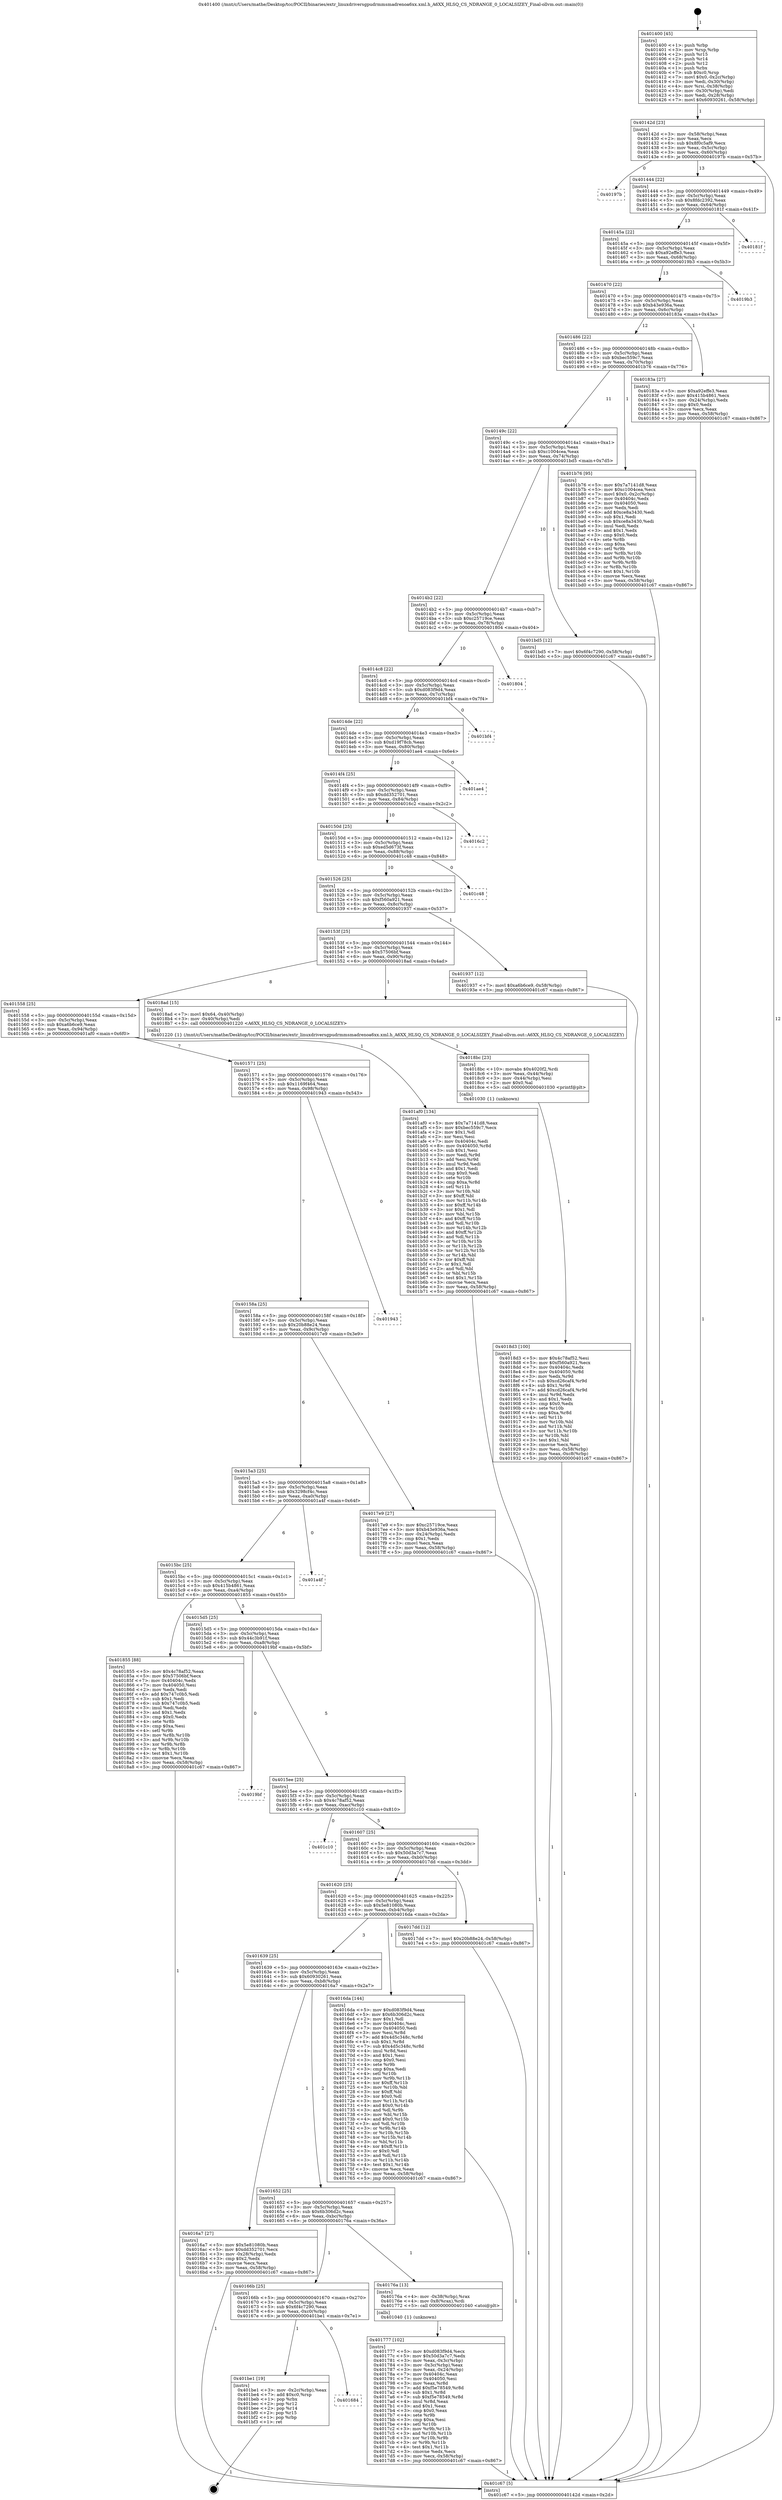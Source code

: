 digraph "0x401400" {
  label = "0x401400 (/mnt/c/Users/mathe/Desktop/tcc/POCII/binaries/extr_linuxdriversgpudrmmsmadrenoa6xx.xml.h_A6XX_HLSQ_CS_NDRANGE_0_LOCALSIZEY_Final-ollvm.out::main(0))"
  labelloc = "t"
  node[shape=record]

  Entry [label="",width=0.3,height=0.3,shape=circle,fillcolor=black,style=filled]
  "0x40142d" [label="{
     0x40142d [23]\l
     | [instrs]\l
     &nbsp;&nbsp;0x40142d \<+3\>: mov -0x58(%rbp),%eax\l
     &nbsp;&nbsp;0x401430 \<+2\>: mov %eax,%ecx\l
     &nbsp;&nbsp;0x401432 \<+6\>: sub $0x8f0c5af9,%ecx\l
     &nbsp;&nbsp;0x401438 \<+3\>: mov %eax,-0x5c(%rbp)\l
     &nbsp;&nbsp;0x40143b \<+3\>: mov %ecx,-0x60(%rbp)\l
     &nbsp;&nbsp;0x40143e \<+6\>: je 000000000040197b \<main+0x57b\>\l
  }"]
  "0x40197b" [label="{
     0x40197b\l
  }", style=dashed]
  "0x401444" [label="{
     0x401444 [22]\l
     | [instrs]\l
     &nbsp;&nbsp;0x401444 \<+5\>: jmp 0000000000401449 \<main+0x49\>\l
     &nbsp;&nbsp;0x401449 \<+3\>: mov -0x5c(%rbp),%eax\l
     &nbsp;&nbsp;0x40144c \<+5\>: sub $0x8fdc2392,%eax\l
     &nbsp;&nbsp;0x401451 \<+3\>: mov %eax,-0x64(%rbp)\l
     &nbsp;&nbsp;0x401454 \<+6\>: je 000000000040181f \<main+0x41f\>\l
  }"]
  Exit [label="",width=0.3,height=0.3,shape=circle,fillcolor=black,style=filled,peripheries=2]
  "0x40181f" [label="{
     0x40181f\l
  }", style=dashed]
  "0x40145a" [label="{
     0x40145a [22]\l
     | [instrs]\l
     &nbsp;&nbsp;0x40145a \<+5\>: jmp 000000000040145f \<main+0x5f\>\l
     &nbsp;&nbsp;0x40145f \<+3\>: mov -0x5c(%rbp),%eax\l
     &nbsp;&nbsp;0x401462 \<+5\>: sub $0xa92effe3,%eax\l
     &nbsp;&nbsp;0x401467 \<+3\>: mov %eax,-0x68(%rbp)\l
     &nbsp;&nbsp;0x40146a \<+6\>: je 00000000004019b3 \<main+0x5b3\>\l
  }"]
  "0x401684" [label="{
     0x401684\l
  }", style=dashed]
  "0x4019b3" [label="{
     0x4019b3\l
  }", style=dashed]
  "0x401470" [label="{
     0x401470 [22]\l
     | [instrs]\l
     &nbsp;&nbsp;0x401470 \<+5\>: jmp 0000000000401475 \<main+0x75\>\l
     &nbsp;&nbsp;0x401475 \<+3\>: mov -0x5c(%rbp),%eax\l
     &nbsp;&nbsp;0x401478 \<+5\>: sub $0xb43e936a,%eax\l
     &nbsp;&nbsp;0x40147d \<+3\>: mov %eax,-0x6c(%rbp)\l
     &nbsp;&nbsp;0x401480 \<+6\>: je 000000000040183a \<main+0x43a\>\l
  }"]
  "0x401be1" [label="{
     0x401be1 [19]\l
     | [instrs]\l
     &nbsp;&nbsp;0x401be1 \<+3\>: mov -0x2c(%rbp),%eax\l
     &nbsp;&nbsp;0x401be4 \<+7\>: add $0xc0,%rsp\l
     &nbsp;&nbsp;0x401beb \<+1\>: pop %rbx\l
     &nbsp;&nbsp;0x401bec \<+2\>: pop %r12\l
     &nbsp;&nbsp;0x401bee \<+2\>: pop %r14\l
     &nbsp;&nbsp;0x401bf0 \<+2\>: pop %r15\l
     &nbsp;&nbsp;0x401bf2 \<+1\>: pop %rbp\l
     &nbsp;&nbsp;0x401bf3 \<+1\>: ret\l
  }"]
  "0x40183a" [label="{
     0x40183a [27]\l
     | [instrs]\l
     &nbsp;&nbsp;0x40183a \<+5\>: mov $0xa92effe3,%eax\l
     &nbsp;&nbsp;0x40183f \<+5\>: mov $0x415b4861,%ecx\l
     &nbsp;&nbsp;0x401844 \<+3\>: mov -0x24(%rbp),%edx\l
     &nbsp;&nbsp;0x401847 \<+3\>: cmp $0x0,%edx\l
     &nbsp;&nbsp;0x40184a \<+3\>: cmove %ecx,%eax\l
     &nbsp;&nbsp;0x40184d \<+3\>: mov %eax,-0x58(%rbp)\l
     &nbsp;&nbsp;0x401850 \<+5\>: jmp 0000000000401c67 \<main+0x867\>\l
  }"]
  "0x401486" [label="{
     0x401486 [22]\l
     | [instrs]\l
     &nbsp;&nbsp;0x401486 \<+5\>: jmp 000000000040148b \<main+0x8b\>\l
     &nbsp;&nbsp;0x40148b \<+3\>: mov -0x5c(%rbp),%eax\l
     &nbsp;&nbsp;0x40148e \<+5\>: sub $0xbec559c7,%eax\l
     &nbsp;&nbsp;0x401493 \<+3\>: mov %eax,-0x70(%rbp)\l
     &nbsp;&nbsp;0x401496 \<+6\>: je 0000000000401b76 \<main+0x776\>\l
  }"]
  "0x4018d3" [label="{
     0x4018d3 [100]\l
     | [instrs]\l
     &nbsp;&nbsp;0x4018d3 \<+5\>: mov $0x4c78af52,%esi\l
     &nbsp;&nbsp;0x4018d8 \<+5\>: mov $0xf560a921,%ecx\l
     &nbsp;&nbsp;0x4018dd \<+7\>: mov 0x40404c,%edx\l
     &nbsp;&nbsp;0x4018e4 \<+8\>: mov 0x404050,%r8d\l
     &nbsp;&nbsp;0x4018ec \<+3\>: mov %edx,%r9d\l
     &nbsp;&nbsp;0x4018ef \<+7\>: sub $0xcd26caf4,%r9d\l
     &nbsp;&nbsp;0x4018f6 \<+4\>: sub $0x1,%r9d\l
     &nbsp;&nbsp;0x4018fa \<+7\>: add $0xcd26caf4,%r9d\l
     &nbsp;&nbsp;0x401901 \<+4\>: imul %r9d,%edx\l
     &nbsp;&nbsp;0x401905 \<+3\>: and $0x1,%edx\l
     &nbsp;&nbsp;0x401908 \<+3\>: cmp $0x0,%edx\l
     &nbsp;&nbsp;0x40190b \<+4\>: sete %r10b\l
     &nbsp;&nbsp;0x40190f \<+4\>: cmp $0xa,%r8d\l
     &nbsp;&nbsp;0x401913 \<+4\>: setl %r11b\l
     &nbsp;&nbsp;0x401917 \<+3\>: mov %r10b,%bl\l
     &nbsp;&nbsp;0x40191a \<+3\>: and %r11b,%bl\l
     &nbsp;&nbsp;0x40191d \<+3\>: xor %r11b,%r10b\l
     &nbsp;&nbsp;0x401920 \<+3\>: or %r10b,%bl\l
     &nbsp;&nbsp;0x401923 \<+3\>: test $0x1,%bl\l
     &nbsp;&nbsp;0x401926 \<+3\>: cmovne %ecx,%esi\l
     &nbsp;&nbsp;0x401929 \<+3\>: mov %esi,-0x58(%rbp)\l
     &nbsp;&nbsp;0x40192c \<+6\>: mov %eax,-0xc8(%rbp)\l
     &nbsp;&nbsp;0x401932 \<+5\>: jmp 0000000000401c67 \<main+0x867\>\l
  }"]
  "0x401b76" [label="{
     0x401b76 [95]\l
     | [instrs]\l
     &nbsp;&nbsp;0x401b76 \<+5\>: mov $0x7a7141d8,%eax\l
     &nbsp;&nbsp;0x401b7b \<+5\>: mov $0xc1004cea,%ecx\l
     &nbsp;&nbsp;0x401b80 \<+7\>: movl $0x0,-0x2c(%rbp)\l
     &nbsp;&nbsp;0x401b87 \<+7\>: mov 0x40404c,%edx\l
     &nbsp;&nbsp;0x401b8e \<+7\>: mov 0x404050,%esi\l
     &nbsp;&nbsp;0x401b95 \<+2\>: mov %edx,%edi\l
     &nbsp;&nbsp;0x401b97 \<+6\>: add $0xce8a3430,%edi\l
     &nbsp;&nbsp;0x401b9d \<+3\>: sub $0x1,%edi\l
     &nbsp;&nbsp;0x401ba0 \<+6\>: sub $0xce8a3430,%edi\l
     &nbsp;&nbsp;0x401ba6 \<+3\>: imul %edi,%edx\l
     &nbsp;&nbsp;0x401ba9 \<+3\>: and $0x1,%edx\l
     &nbsp;&nbsp;0x401bac \<+3\>: cmp $0x0,%edx\l
     &nbsp;&nbsp;0x401baf \<+4\>: sete %r8b\l
     &nbsp;&nbsp;0x401bb3 \<+3\>: cmp $0xa,%esi\l
     &nbsp;&nbsp;0x401bb6 \<+4\>: setl %r9b\l
     &nbsp;&nbsp;0x401bba \<+3\>: mov %r8b,%r10b\l
     &nbsp;&nbsp;0x401bbd \<+3\>: and %r9b,%r10b\l
     &nbsp;&nbsp;0x401bc0 \<+3\>: xor %r9b,%r8b\l
     &nbsp;&nbsp;0x401bc3 \<+3\>: or %r8b,%r10b\l
     &nbsp;&nbsp;0x401bc6 \<+4\>: test $0x1,%r10b\l
     &nbsp;&nbsp;0x401bca \<+3\>: cmovne %ecx,%eax\l
     &nbsp;&nbsp;0x401bcd \<+3\>: mov %eax,-0x58(%rbp)\l
     &nbsp;&nbsp;0x401bd0 \<+5\>: jmp 0000000000401c67 \<main+0x867\>\l
  }"]
  "0x40149c" [label="{
     0x40149c [22]\l
     | [instrs]\l
     &nbsp;&nbsp;0x40149c \<+5\>: jmp 00000000004014a1 \<main+0xa1\>\l
     &nbsp;&nbsp;0x4014a1 \<+3\>: mov -0x5c(%rbp),%eax\l
     &nbsp;&nbsp;0x4014a4 \<+5\>: sub $0xc1004cea,%eax\l
     &nbsp;&nbsp;0x4014a9 \<+3\>: mov %eax,-0x74(%rbp)\l
     &nbsp;&nbsp;0x4014ac \<+6\>: je 0000000000401bd5 \<main+0x7d5\>\l
  }"]
  "0x4018bc" [label="{
     0x4018bc [23]\l
     | [instrs]\l
     &nbsp;&nbsp;0x4018bc \<+10\>: movabs $0x4020f2,%rdi\l
     &nbsp;&nbsp;0x4018c6 \<+3\>: mov %eax,-0x44(%rbp)\l
     &nbsp;&nbsp;0x4018c9 \<+3\>: mov -0x44(%rbp),%esi\l
     &nbsp;&nbsp;0x4018cc \<+2\>: mov $0x0,%al\l
     &nbsp;&nbsp;0x4018ce \<+5\>: call 0000000000401030 \<printf@plt\>\l
     | [calls]\l
     &nbsp;&nbsp;0x401030 \{1\} (unknown)\l
  }"]
  "0x401bd5" [label="{
     0x401bd5 [12]\l
     | [instrs]\l
     &nbsp;&nbsp;0x401bd5 \<+7\>: movl $0x6f4c7290,-0x58(%rbp)\l
     &nbsp;&nbsp;0x401bdc \<+5\>: jmp 0000000000401c67 \<main+0x867\>\l
  }"]
  "0x4014b2" [label="{
     0x4014b2 [22]\l
     | [instrs]\l
     &nbsp;&nbsp;0x4014b2 \<+5\>: jmp 00000000004014b7 \<main+0xb7\>\l
     &nbsp;&nbsp;0x4014b7 \<+3\>: mov -0x5c(%rbp),%eax\l
     &nbsp;&nbsp;0x4014ba \<+5\>: sub $0xc25719ce,%eax\l
     &nbsp;&nbsp;0x4014bf \<+3\>: mov %eax,-0x78(%rbp)\l
     &nbsp;&nbsp;0x4014c2 \<+6\>: je 0000000000401804 \<main+0x404\>\l
  }"]
  "0x401777" [label="{
     0x401777 [102]\l
     | [instrs]\l
     &nbsp;&nbsp;0x401777 \<+5\>: mov $0xd083f9d4,%ecx\l
     &nbsp;&nbsp;0x40177c \<+5\>: mov $0x50d3a7c7,%edx\l
     &nbsp;&nbsp;0x401781 \<+3\>: mov %eax,-0x3c(%rbp)\l
     &nbsp;&nbsp;0x401784 \<+3\>: mov -0x3c(%rbp),%eax\l
     &nbsp;&nbsp;0x401787 \<+3\>: mov %eax,-0x24(%rbp)\l
     &nbsp;&nbsp;0x40178a \<+7\>: mov 0x40404c,%eax\l
     &nbsp;&nbsp;0x401791 \<+7\>: mov 0x404050,%esi\l
     &nbsp;&nbsp;0x401798 \<+3\>: mov %eax,%r8d\l
     &nbsp;&nbsp;0x40179b \<+7\>: add $0xf5e78549,%r8d\l
     &nbsp;&nbsp;0x4017a2 \<+4\>: sub $0x1,%r8d\l
     &nbsp;&nbsp;0x4017a6 \<+7\>: sub $0xf5e78549,%r8d\l
     &nbsp;&nbsp;0x4017ad \<+4\>: imul %r8d,%eax\l
     &nbsp;&nbsp;0x4017b1 \<+3\>: and $0x1,%eax\l
     &nbsp;&nbsp;0x4017b4 \<+3\>: cmp $0x0,%eax\l
     &nbsp;&nbsp;0x4017b7 \<+4\>: sete %r9b\l
     &nbsp;&nbsp;0x4017bb \<+3\>: cmp $0xa,%esi\l
     &nbsp;&nbsp;0x4017be \<+4\>: setl %r10b\l
     &nbsp;&nbsp;0x4017c2 \<+3\>: mov %r9b,%r11b\l
     &nbsp;&nbsp;0x4017c5 \<+3\>: and %r10b,%r11b\l
     &nbsp;&nbsp;0x4017c8 \<+3\>: xor %r10b,%r9b\l
     &nbsp;&nbsp;0x4017cb \<+3\>: or %r9b,%r11b\l
     &nbsp;&nbsp;0x4017ce \<+4\>: test $0x1,%r11b\l
     &nbsp;&nbsp;0x4017d2 \<+3\>: cmovne %edx,%ecx\l
     &nbsp;&nbsp;0x4017d5 \<+3\>: mov %ecx,-0x58(%rbp)\l
     &nbsp;&nbsp;0x4017d8 \<+5\>: jmp 0000000000401c67 \<main+0x867\>\l
  }"]
  "0x401804" [label="{
     0x401804\l
  }", style=dashed]
  "0x4014c8" [label="{
     0x4014c8 [22]\l
     | [instrs]\l
     &nbsp;&nbsp;0x4014c8 \<+5\>: jmp 00000000004014cd \<main+0xcd\>\l
     &nbsp;&nbsp;0x4014cd \<+3\>: mov -0x5c(%rbp),%eax\l
     &nbsp;&nbsp;0x4014d0 \<+5\>: sub $0xd083f9d4,%eax\l
     &nbsp;&nbsp;0x4014d5 \<+3\>: mov %eax,-0x7c(%rbp)\l
     &nbsp;&nbsp;0x4014d8 \<+6\>: je 0000000000401bf4 \<main+0x7f4\>\l
  }"]
  "0x40166b" [label="{
     0x40166b [25]\l
     | [instrs]\l
     &nbsp;&nbsp;0x40166b \<+5\>: jmp 0000000000401670 \<main+0x270\>\l
     &nbsp;&nbsp;0x401670 \<+3\>: mov -0x5c(%rbp),%eax\l
     &nbsp;&nbsp;0x401673 \<+5\>: sub $0x6f4c7290,%eax\l
     &nbsp;&nbsp;0x401678 \<+6\>: mov %eax,-0xc0(%rbp)\l
     &nbsp;&nbsp;0x40167e \<+6\>: je 0000000000401be1 \<main+0x7e1\>\l
  }"]
  "0x401bf4" [label="{
     0x401bf4\l
  }", style=dashed]
  "0x4014de" [label="{
     0x4014de [22]\l
     | [instrs]\l
     &nbsp;&nbsp;0x4014de \<+5\>: jmp 00000000004014e3 \<main+0xe3\>\l
     &nbsp;&nbsp;0x4014e3 \<+3\>: mov -0x5c(%rbp),%eax\l
     &nbsp;&nbsp;0x4014e6 \<+5\>: sub $0xd19f78cb,%eax\l
     &nbsp;&nbsp;0x4014eb \<+3\>: mov %eax,-0x80(%rbp)\l
     &nbsp;&nbsp;0x4014ee \<+6\>: je 0000000000401ae4 \<main+0x6e4\>\l
  }"]
  "0x40176a" [label="{
     0x40176a [13]\l
     | [instrs]\l
     &nbsp;&nbsp;0x40176a \<+4\>: mov -0x38(%rbp),%rax\l
     &nbsp;&nbsp;0x40176e \<+4\>: mov 0x8(%rax),%rdi\l
     &nbsp;&nbsp;0x401772 \<+5\>: call 0000000000401040 \<atoi@plt\>\l
     | [calls]\l
     &nbsp;&nbsp;0x401040 \{1\} (unknown)\l
  }"]
  "0x401ae4" [label="{
     0x401ae4\l
  }", style=dashed]
  "0x4014f4" [label="{
     0x4014f4 [25]\l
     | [instrs]\l
     &nbsp;&nbsp;0x4014f4 \<+5\>: jmp 00000000004014f9 \<main+0xf9\>\l
     &nbsp;&nbsp;0x4014f9 \<+3\>: mov -0x5c(%rbp),%eax\l
     &nbsp;&nbsp;0x4014fc \<+5\>: sub $0xdd352701,%eax\l
     &nbsp;&nbsp;0x401501 \<+6\>: mov %eax,-0x84(%rbp)\l
     &nbsp;&nbsp;0x401507 \<+6\>: je 00000000004016c2 \<main+0x2c2\>\l
  }"]
  "0x401400" [label="{
     0x401400 [45]\l
     | [instrs]\l
     &nbsp;&nbsp;0x401400 \<+1\>: push %rbp\l
     &nbsp;&nbsp;0x401401 \<+3\>: mov %rsp,%rbp\l
     &nbsp;&nbsp;0x401404 \<+2\>: push %r15\l
     &nbsp;&nbsp;0x401406 \<+2\>: push %r14\l
     &nbsp;&nbsp;0x401408 \<+2\>: push %r12\l
     &nbsp;&nbsp;0x40140a \<+1\>: push %rbx\l
     &nbsp;&nbsp;0x40140b \<+7\>: sub $0xc0,%rsp\l
     &nbsp;&nbsp;0x401412 \<+7\>: movl $0x0,-0x2c(%rbp)\l
     &nbsp;&nbsp;0x401419 \<+3\>: mov %edi,-0x30(%rbp)\l
     &nbsp;&nbsp;0x40141c \<+4\>: mov %rsi,-0x38(%rbp)\l
     &nbsp;&nbsp;0x401420 \<+3\>: mov -0x30(%rbp),%edi\l
     &nbsp;&nbsp;0x401423 \<+3\>: mov %edi,-0x28(%rbp)\l
     &nbsp;&nbsp;0x401426 \<+7\>: movl $0x60930261,-0x58(%rbp)\l
  }"]
  "0x4016c2" [label="{
     0x4016c2\l
  }", style=dashed]
  "0x40150d" [label="{
     0x40150d [25]\l
     | [instrs]\l
     &nbsp;&nbsp;0x40150d \<+5\>: jmp 0000000000401512 \<main+0x112\>\l
     &nbsp;&nbsp;0x401512 \<+3\>: mov -0x5c(%rbp),%eax\l
     &nbsp;&nbsp;0x401515 \<+5\>: sub $0xed5d673f,%eax\l
     &nbsp;&nbsp;0x40151a \<+6\>: mov %eax,-0x88(%rbp)\l
     &nbsp;&nbsp;0x401520 \<+6\>: je 0000000000401c48 \<main+0x848\>\l
  }"]
  "0x401c67" [label="{
     0x401c67 [5]\l
     | [instrs]\l
     &nbsp;&nbsp;0x401c67 \<+5\>: jmp 000000000040142d \<main+0x2d\>\l
  }"]
  "0x401c48" [label="{
     0x401c48\l
  }", style=dashed]
  "0x401526" [label="{
     0x401526 [25]\l
     | [instrs]\l
     &nbsp;&nbsp;0x401526 \<+5\>: jmp 000000000040152b \<main+0x12b\>\l
     &nbsp;&nbsp;0x40152b \<+3\>: mov -0x5c(%rbp),%eax\l
     &nbsp;&nbsp;0x40152e \<+5\>: sub $0xf560a921,%eax\l
     &nbsp;&nbsp;0x401533 \<+6\>: mov %eax,-0x8c(%rbp)\l
     &nbsp;&nbsp;0x401539 \<+6\>: je 0000000000401937 \<main+0x537\>\l
  }"]
  "0x401652" [label="{
     0x401652 [25]\l
     | [instrs]\l
     &nbsp;&nbsp;0x401652 \<+5\>: jmp 0000000000401657 \<main+0x257\>\l
     &nbsp;&nbsp;0x401657 \<+3\>: mov -0x5c(%rbp),%eax\l
     &nbsp;&nbsp;0x40165a \<+5\>: sub $0x6b306d2c,%eax\l
     &nbsp;&nbsp;0x40165f \<+6\>: mov %eax,-0xbc(%rbp)\l
     &nbsp;&nbsp;0x401665 \<+6\>: je 000000000040176a \<main+0x36a\>\l
  }"]
  "0x401937" [label="{
     0x401937 [12]\l
     | [instrs]\l
     &nbsp;&nbsp;0x401937 \<+7\>: movl $0xa6b6ce9,-0x58(%rbp)\l
     &nbsp;&nbsp;0x40193e \<+5\>: jmp 0000000000401c67 \<main+0x867\>\l
  }"]
  "0x40153f" [label="{
     0x40153f [25]\l
     | [instrs]\l
     &nbsp;&nbsp;0x40153f \<+5\>: jmp 0000000000401544 \<main+0x144\>\l
     &nbsp;&nbsp;0x401544 \<+3\>: mov -0x5c(%rbp),%eax\l
     &nbsp;&nbsp;0x401547 \<+5\>: sub $0x57506bf,%eax\l
     &nbsp;&nbsp;0x40154c \<+6\>: mov %eax,-0x90(%rbp)\l
     &nbsp;&nbsp;0x401552 \<+6\>: je 00000000004018ad \<main+0x4ad\>\l
  }"]
  "0x4016a7" [label="{
     0x4016a7 [27]\l
     | [instrs]\l
     &nbsp;&nbsp;0x4016a7 \<+5\>: mov $0x5e81080b,%eax\l
     &nbsp;&nbsp;0x4016ac \<+5\>: mov $0xdd352701,%ecx\l
     &nbsp;&nbsp;0x4016b1 \<+3\>: mov -0x28(%rbp),%edx\l
     &nbsp;&nbsp;0x4016b4 \<+3\>: cmp $0x2,%edx\l
     &nbsp;&nbsp;0x4016b7 \<+3\>: cmovne %ecx,%eax\l
     &nbsp;&nbsp;0x4016ba \<+3\>: mov %eax,-0x58(%rbp)\l
     &nbsp;&nbsp;0x4016bd \<+5\>: jmp 0000000000401c67 \<main+0x867\>\l
  }"]
  "0x4018ad" [label="{
     0x4018ad [15]\l
     | [instrs]\l
     &nbsp;&nbsp;0x4018ad \<+7\>: movl $0x64,-0x40(%rbp)\l
     &nbsp;&nbsp;0x4018b4 \<+3\>: mov -0x40(%rbp),%edi\l
     &nbsp;&nbsp;0x4018b7 \<+5\>: call 0000000000401220 \<A6XX_HLSQ_CS_NDRANGE_0_LOCALSIZEY\>\l
     | [calls]\l
     &nbsp;&nbsp;0x401220 \{1\} (/mnt/c/Users/mathe/Desktop/tcc/POCII/binaries/extr_linuxdriversgpudrmmsmadrenoa6xx.xml.h_A6XX_HLSQ_CS_NDRANGE_0_LOCALSIZEY_Final-ollvm.out::A6XX_HLSQ_CS_NDRANGE_0_LOCALSIZEY)\l
  }"]
  "0x401558" [label="{
     0x401558 [25]\l
     | [instrs]\l
     &nbsp;&nbsp;0x401558 \<+5\>: jmp 000000000040155d \<main+0x15d\>\l
     &nbsp;&nbsp;0x40155d \<+3\>: mov -0x5c(%rbp),%eax\l
     &nbsp;&nbsp;0x401560 \<+5\>: sub $0xa6b6ce9,%eax\l
     &nbsp;&nbsp;0x401565 \<+6\>: mov %eax,-0x94(%rbp)\l
     &nbsp;&nbsp;0x40156b \<+6\>: je 0000000000401af0 \<main+0x6f0\>\l
  }"]
  "0x401639" [label="{
     0x401639 [25]\l
     | [instrs]\l
     &nbsp;&nbsp;0x401639 \<+5\>: jmp 000000000040163e \<main+0x23e\>\l
     &nbsp;&nbsp;0x40163e \<+3\>: mov -0x5c(%rbp),%eax\l
     &nbsp;&nbsp;0x401641 \<+5\>: sub $0x60930261,%eax\l
     &nbsp;&nbsp;0x401646 \<+6\>: mov %eax,-0xb8(%rbp)\l
     &nbsp;&nbsp;0x40164c \<+6\>: je 00000000004016a7 \<main+0x2a7\>\l
  }"]
  "0x401af0" [label="{
     0x401af0 [134]\l
     | [instrs]\l
     &nbsp;&nbsp;0x401af0 \<+5\>: mov $0x7a7141d8,%eax\l
     &nbsp;&nbsp;0x401af5 \<+5\>: mov $0xbec559c7,%ecx\l
     &nbsp;&nbsp;0x401afa \<+2\>: mov $0x1,%dl\l
     &nbsp;&nbsp;0x401afc \<+2\>: xor %esi,%esi\l
     &nbsp;&nbsp;0x401afe \<+7\>: mov 0x40404c,%edi\l
     &nbsp;&nbsp;0x401b05 \<+8\>: mov 0x404050,%r8d\l
     &nbsp;&nbsp;0x401b0d \<+3\>: sub $0x1,%esi\l
     &nbsp;&nbsp;0x401b10 \<+3\>: mov %edi,%r9d\l
     &nbsp;&nbsp;0x401b13 \<+3\>: add %esi,%r9d\l
     &nbsp;&nbsp;0x401b16 \<+4\>: imul %r9d,%edi\l
     &nbsp;&nbsp;0x401b1a \<+3\>: and $0x1,%edi\l
     &nbsp;&nbsp;0x401b1d \<+3\>: cmp $0x0,%edi\l
     &nbsp;&nbsp;0x401b20 \<+4\>: sete %r10b\l
     &nbsp;&nbsp;0x401b24 \<+4\>: cmp $0xa,%r8d\l
     &nbsp;&nbsp;0x401b28 \<+4\>: setl %r11b\l
     &nbsp;&nbsp;0x401b2c \<+3\>: mov %r10b,%bl\l
     &nbsp;&nbsp;0x401b2f \<+3\>: xor $0xff,%bl\l
     &nbsp;&nbsp;0x401b32 \<+3\>: mov %r11b,%r14b\l
     &nbsp;&nbsp;0x401b35 \<+4\>: xor $0xff,%r14b\l
     &nbsp;&nbsp;0x401b39 \<+3\>: xor $0x1,%dl\l
     &nbsp;&nbsp;0x401b3c \<+3\>: mov %bl,%r15b\l
     &nbsp;&nbsp;0x401b3f \<+4\>: and $0xff,%r15b\l
     &nbsp;&nbsp;0x401b43 \<+3\>: and %dl,%r10b\l
     &nbsp;&nbsp;0x401b46 \<+3\>: mov %r14b,%r12b\l
     &nbsp;&nbsp;0x401b49 \<+4\>: and $0xff,%r12b\l
     &nbsp;&nbsp;0x401b4d \<+3\>: and %dl,%r11b\l
     &nbsp;&nbsp;0x401b50 \<+3\>: or %r10b,%r15b\l
     &nbsp;&nbsp;0x401b53 \<+3\>: or %r11b,%r12b\l
     &nbsp;&nbsp;0x401b56 \<+3\>: xor %r12b,%r15b\l
     &nbsp;&nbsp;0x401b59 \<+3\>: or %r14b,%bl\l
     &nbsp;&nbsp;0x401b5c \<+3\>: xor $0xff,%bl\l
     &nbsp;&nbsp;0x401b5f \<+3\>: or $0x1,%dl\l
     &nbsp;&nbsp;0x401b62 \<+2\>: and %dl,%bl\l
     &nbsp;&nbsp;0x401b64 \<+3\>: or %bl,%r15b\l
     &nbsp;&nbsp;0x401b67 \<+4\>: test $0x1,%r15b\l
     &nbsp;&nbsp;0x401b6b \<+3\>: cmovne %ecx,%eax\l
     &nbsp;&nbsp;0x401b6e \<+3\>: mov %eax,-0x58(%rbp)\l
     &nbsp;&nbsp;0x401b71 \<+5\>: jmp 0000000000401c67 \<main+0x867\>\l
  }"]
  "0x401571" [label="{
     0x401571 [25]\l
     | [instrs]\l
     &nbsp;&nbsp;0x401571 \<+5\>: jmp 0000000000401576 \<main+0x176\>\l
     &nbsp;&nbsp;0x401576 \<+3\>: mov -0x5c(%rbp),%eax\l
     &nbsp;&nbsp;0x401579 \<+5\>: sub $0x1169f464,%eax\l
     &nbsp;&nbsp;0x40157e \<+6\>: mov %eax,-0x98(%rbp)\l
     &nbsp;&nbsp;0x401584 \<+6\>: je 0000000000401943 \<main+0x543\>\l
  }"]
  "0x4016da" [label="{
     0x4016da [144]\l
     | [instrs]\l
     &nbsp;&nbsp;0x4016da \<+5\>: mov $0xd083f9d4,%eax\l
     &nbsp;&nbsp;0x4016df \<+5\>: mov $0x6b306d2c,%ecx\l
     &nbsp;&nbsp;0x4016e4 \<+2\>: mov $0x1,%dl\l
     &nbsp;&nbsp;0x4016e6 \<+7\>: mov 0x40404c,%esi\l
     &nbsp;&nbsp;0x4016ed \<+7\>: mov 0x404050,%edi\l
     &nbsp;&nbsp;0x4016f4 \<+3\>: mov %esi,%r8d\l
     &nbsp;&nbsp;0x4016f7 \<+7\>: add $0x4d5c348c,%r8d\l
     &nbsp;&nbsp;0x4016fe \<+4\>: sub $0x1,%r8d\l
     &nbsp;&nbsp;0x401702 \<+7\>: sub $0x4d5c348c,%r8d\l
     &nbsp;&nbsp;0x401709 \<+4\>: imul %r8d,%esi\l
     &nbsp;&nbsp;0x40170d \<+3\>: and $0x1,%esi\l
     &nbsp;&nbsp;0x401710 \<+3\>: cmp $0x0,%esi\l
     &nbsp;&nbsp;0x401713 \<+4\>: sete %r9b\l
     &nbsp;&nbsp;0x401717 \<+3\>: cmp $0xa,%edi\l
     &nbsp;&nbsp;0x40171a \<+4\>: setl %r10b\l
     &nbsp;&nbsp;0x40171e \<+3\>: mov %r9b,%r11b\l
     &nbsp;&nbsp;0x401721 \<+4\>: xor $0xff,%r11b\l
     &nbsp;&nbsp;0x401725 \<+3\>: mov %r10b,%bl\l
     &nbsp;&nbsp;0x401728 \<+3\>: xor $0xff,%bl\l
     &nbsp;&nbsp;0x40172b \<+3\>: xor $0x0,%dl\l
     &nbsp;&nbsp;0x40172e \<+3\>: mov %r11b,%r14b\l
     &nbsp;&nbsp;0x401731 \<+4\>: and $0x0,%r14b\l
     &nbsp;&nbsp;0x401735 \<+3\>: and %dl,%r9b\l
     &nbsp;&nbsp;0x401738 \<+3\>: mov %bl,%r15b\l
     &nbsp;&nbsp;0x40173b \<+4\>: and $0x0,%r15b\l
     &nbsp;&nbsp;0x40173f \<+3\>: and %dl,%r10b\l
     &nbsp;&nbsp;0x401742 \<+3\>: or %r9b,%r14b\l
     &nbsp;&nbsp;0x401745 \<+3\>: or %r10b,%r15b\l
     &nbsp;&nbsp;0x401748 \<+3\>: xor %r15b,%r14b\l
     &nbsp;&nbsp;0x40174b \<+3\>: or %bl,%r11b\l
     &nbsp;&nbsp;0x40174e \<+4\>: xor $0xff,%r11b\l
     &nbsp;&nbsp;0x401752 \<+3\>: or $0x0,%dl\l
     &nbsp;&nbsp;0x401755 \<+3\>: and %dl,%r11b\l
     &nbsp;&nbsp;0x401758 \<+3\>: or %r11b,%r14b\l
     &nbsp;&nbsp;0x40175b \<+4\>: test $0x1,%r14b\l
     &nbsp;&nbsp;0x40175f \<+3\>: cmovne %ecx,%eax\l
     &nbsp;&nbsp;0x401762 \<+3\>: mov %eax,-0x58(%rbp)\l
     &nbsp;&nbsp;0x401765 \<+5\>: jmp 0000000000401c67 \<main+0x867\>\l
  }"]
  "0x401943" [label="{
     0x401943\l
  }", style=dashed]
  "0x40158a" [label="{
     0x40158a [25]\l
     | [instrs]\l
     &nbsp;&nbsp;0x40158a \<+5\>: jmp 000000000040158f \<main+0x18f\>\l
     &nbsp;&nbsp;0x40158f \<+3\>: mov -0x5c(%rbp),%eax\l
     &nbsp;&nbsp;0x401592 \<+5\>: sub $0x20b88e24,%eax\l
     &nbsp;&nbsp;0x401597 \<+6\>: mov %eax,-0x9c(%rbp)\l
     &nbsp;&nbsp;0x40159d \<+6\>: je 00000000004017e9 \<main+0x3e9\>\l
  }"]
  "0x401620" [label="{
     0x401620 [25]\l
     | [instrs]\l
     &nbsp;&nbsp;0x401620 \<+5\>: jmp 0000000000401625 \<main+0x225\>\l
     &nbsp;&nbsp;0x401625 \<+3\>: mov -0x5c(%rbp),%eax\l
     &nbsp;&nbsp;0x401628 \<+5\>: sub $0x5e81080b,%eax\l
     &nbsp;&nbsp;0x40162d \<+6\>: mov %eax,-0xb4(%rbp)\l
     &nbsp;&nbsp;0x401633 \<+6\>: je 00000000004016da \<main+0x2da\>\l
  }"]
  "0x4017e9" [label="{
     0x4017e9 [27]\l
     | [instrs]\l
     &nbsp;&nbsp;0x4017e9 \<+5\>: mov $0xc25719ce,%eax\l
     &nbsp;&nbsp;0x4017ee \<+5\>: mov $0xb43e936a,%ecx\l
     &nbsp;&nbsp;0x4017f3 \<+3\>: mov -0x24(%rbp),%edx\l
     &nbsp;&nbsp;0x4017f6 \<+3\>: cmp $0x1,%edx\l
     &nbsp;&nbsp;0x4017f9 \<+3\>: cmovl %ecx,%eax\l
     &nbsp;&nbsp;0x4017fc \<+3\>: mov %eax,-0x58(%rbp)\l
     &nbsp;&nbsp;0x4017ff \<+5\>: jmp 0000000000401c67 \<main+0x867\>\l
  }"]
  "0x4015a3" [label="{
     0x4015a3 [25]\l
     | [instrs]\l
     &nbsp;&nbsp;0x4015a3 \<+5\>: jmp 00000000004015a8 \<main+0x1a8\>\l
     &nbsp;&nbsp;0x4015a8 \<+3\>: mov -0x5c(%rbp),%eax\l
     &nbsp;&nbsp;0x4015ab \<+5\>: sub $0x3298cf4c,%eax\l
     &nbsp;&nbsp;0x4015b0 \<+6\>: mov %eax,-0xa0(%rbp)\l
     &nbsp;&nbsp;0x4015b6 \<+6\>: je 0000000000401a4f \<main+0x64f\>\l
  }"]
  "0x4017dd" [label="{
     0x4017dd [12]\l
     | [instrs]\l
     &nbsp;&nbsp;0x4017dd \<+7\>: movl $0x20b88e24,-0x58(%rbp)\l
     &nbsp;&nbsp;0x4017e4 \<+5\>: jmp 0000000000401c67 \<main+0x867\>\l
  }"]
  "0x401a4f" [label="{
     0x401a4f\l
  }", style=dashed]
  "0x4015bc" [label="{
     0x4015bc [25]\l
     | [instrs]\l
     &nbsp;&nbsp;0x4015bc \<+5\>: jmp 00000000004015c1 \<main+0x1c1\>\l
     &nbsp;&nbsp;0x4015c1 \<+3\>: mov -0x5c(%rbp),%eax\l
     &nbsp;&nbsp;0x4015c4 \<+5\>: sub $0x415b4861,%eax\l
     &nbsp;&nbsp;0x4015c9 \<+6\>: mov %eax,-0xa4(%rbp)\l
     &nbsp;&nbsp;0x4015cf \<+6\>: je 0000000000401855 \<main+0x455\>\l
  }"]
  "0x401607" [label="{
     0x401607 [25]\l
     | [instrs]\l
     &nbsp;&nbsp;0x401607 \<+5\>: jmp 000000000040160c \<main+0x20c\>\l
     &nbsp;&nbsp;0x40160c \<+3\>: mov -0x5c(%rbp),%eax\l
     &nbsp;&nbsp;0x40160f \<+5\>: sub $0x50d3a7c7,%eax\l
     &nbsp;&nbsp;0x401614 \<+6\>: mov %eax,-0xb0(%rbp)\l
     &nbsp;&nbsp;0x40161a \<+6\>: je 00000000004017dd \<main+0x3dd\>\l
  }"]
  "0x401855" [label="{
     0x401855 [88]\l
     | [instrs]\l
     &nbsp;&nbsp;0x401855 \<+5\>: mov $0x4c78af52,%eax\l
     &nbsp;&nbsp;0x40185a \<+5\>: mov $0x57506bf,%ecx\l
     &nbsp;&nbsp;0x40185f \<+7\>: mov 0x40404c,%edx\l
     &nbsp;&nbsp;0x401866 \<+7\>: mov 0x404050,%esi\l
     &nbsp;&nbsp;0x40186d \<+2\>: mov %edx,%edi\l
     &nbsp;&nbsp;0x40186f \<+6\>: add $0x747c0b5,%edi\l
     &nbsp;&nbsp;0x401875 \<+3\>: sub $0x1,%edi\l
     &nbsp;&nbsp;0x401878 \<+6\>: sub $0x747c0b5,%edi\l
     &nbsp;&nbsp;0x40187e \<+3\>: imul %edi,%edx\l
     &nbsp;&nbsp;0x401881 \<+3\>: and $0x1,%edx\l
     &nbsp;&nbsp;0x401884 \<+3\>: cmp $0x0,%edx\l
     &nbsp;&nbsp;0x401887 \<+4\>: sete %r8b\l
     &nbsp;&nbsp;0x40188b \<+3\>: cmp $0xa,%esi\l
     &nbsp;&nbsp;0x40188e \<+4\>: setl %r9b\l
     &nbsp;&nbsp;0x401892 \<+3\>: mov %r8b,%r10b\l
     &nbsp;&nbsp;0x401895 \<+3\>: and %r9b,%r10b\l
     &nbsp;&nbsp;0x401898 \<+3\>: xor %r9b,%r8b\l
     &nbsp;&nbsp;0x40189b \<+3\>: or %r8b,%r10b\l
     &nbsp;&nbsp;0x40189e \<+4\>: test $0x1,%r10b\l
     &nbsp;&nbsp;0x4018a2 \<+3\>: cmovne %ecx,%eax\l
     &nbsp;&nbsp;0x4018a5 \<+3\>: mov %eax,-0x58(%rbp)\l
     &nbsp;&nbsp;0x4018a8 \<+5\>: jmp 0000000000401c67 \<main+0x867\>\l
  }"]
  "0x4015d5" [label="{
     0x4015d5 [25]\l
     | [instrs]\l
     &nbsp;&nbsp;0x4015d5 \<+5\>: jmp 00000000004015da \<main+0x1da\>\l
     &nbsp;&nbsp;0x4015da \<+3\>: mov -0x5c(%rbp),%eax\l
     &nbsp;&nbsp;0x4015dd \<+5\>: sub $0x44c3b91f,%eax\l
     &nbsp;&nbsp;0x4015e2 \<+6\>: mov %eax,-0xa8(%rbp)\l
     &nbsp;&nbsp;0x4015e8 \<+6\>: je 00000000004019bf \<main+0x5bf\>\l
  }"]
  "0x401c10" [label="{
     0x401c10\l
  }", style=dashed]
  "0x4019bf" [label="{
     0x4019bf\l
  }", style=dashed]
  "0x4015ee" [label="{
     0x4015ee [25]\l
     | [instrs]\l
     &nbsp;&nbsp;0x4015ee \<+5\>: jmp 00000000004015f3 \<main+0x1f3\>\l
     &nbsp;&nbsp;0x4015f3 \<+3\>: mov -0x5c(%rbp),%eax\l
     &nbsp;&nbsp;0x4015f6 \<+5\>: sub $0x4c78af52,%eax\l
     &nbsp;&nbsp;0x4015fb \<+6\>: mov %eax,-0xac(%rbp)\l
     &nbsp;&nbsp;0x401601 \<+6\>: je 0000000000401c10 \<main+0x810\>\l
  }"]
  Entry -> "0x401400" [label=" 1"]
  "0x40142d" -> "0x40197b" [label=" 0"]
  "0x40142d" -> "0x401444" [label=" 13"]
  "0x401be1" -> Exit [label=" 1"]
  "0x401444" -> "0x40181f" [label=" 0"]
  "0x401444" -> "0x40145a" [label=" 13"]
  "0x40166b" -> "0x401684" [label=" 0"]
  "0x40145a" -> "0x4019b3" [label=" 0"]
  "0x40145a" -> "0x401470" [label=" 13"]
  "0x40166b" -> "0x401be1" [label=" 1"]
  "0x401470" -> "0x40183a" [label=" 1"]
  "0x401470" -> "0x401486" [label=" 12"]
  "0x401bd5" -> "0x401c67" [label=" 1"]
  "0x401486" -> "0x401b76" [label=" 1"]
  "0x401486" -> "0x40149c" [label=" 11"]
  "0x401b76" -> "0x401c67" [label=" 1"]
  "0x40149c" -> "0x401bd5" [label=" 1"]
  "0x40149c" -> "0x4014b2" [label=" 10"]
  "0x401af0" -> "0x401c67" [label=" 1"]
  "0x4014b2" -> "0x401804" [label=" 0"]
  "0x4014b2" -> "0x4014c8" [label=" 10"]
  "0x401937" -> "0x401c67" [label=" 1"]
  "0x4014c8" -> "0x401bf4" [label=" 0"]
  "0x4014c8" -> "0x4014de" [label=" 10"]
  "0x4018d3" -> "0x401c67" [label=" 1"]
  "0x4014de" -> "0x401ae4" [label=" 0"]
  "0x4014de" -> "0x4014f4" [label=" 10"]
  "0x4018bc" -> "0x4018d3" [label=" 1"]
  "0x4014f4" -> "0x4016c2" [label=" 0"]
  "0x4014f4" -> "0x40150d" [label=" 10"]
  "0x401855" -> "0x401c67" [label=" 1"]
  "0x40150d" -> "0x401c48" [label=" 0"]
  "0x40150d" -> "0x401526" [label=" 10"]
  "0x40183a" -> "0x401c67" [label=" 1"]
  "0x401526" -> "0x401937" [label=" 1"]
  "0x401526" -> "0x40153f" [label=" 9"]
  "0x4017e9" -> "0x401c67" [label=" 1"]
  "0x40153f" -> "0x4018ad" [label=" 1"]
  "0x40153f" -> "0x401558" [label=" 8"]
  "0x4017dd" -> "0x401c67" [label=" 1"]
  "0x401558" -> "0x401af0" [label=" 1"]
  "0x401558" -> "0x401571" [label=" 7"]
  "0x40176a" -> "0x401777" [label=" 1"]
  "0x401571" -> "0x401943" [label=" 0"]
  "0x401571" -> "0x40158a" [label=" 7"]
  "0x401652" -> "0x40166b" [label=" 1"]
  "0x40158a" -> "0x4017e9" [label=" 1"]
  "0x40158a" -> "0x4015a3" [label=" 6"]
  "0x4018ad" -> "0x4018bc" [label=" 1"]
  "0x4015a3" -> "0x401a4f" [label=" 0"]
  "0x4015a3" -> "0x4015bc" [label=" 6"]
  "0x4016da" -> "0x401c67" [label=" 1"]
  "0x4015bc" -> "0x401855" [label=" 1"]
  "0x4015bc" -> "0x4015d5" [label=" 5"]
  "0x401400" -> "0x40142d" [label=" 1"]
  "0x4015d5" -> "0x4019bf" [label=" 0"]
  "0x4015d5" -> "0x4015ee" [label=" 5"]
  "0x4016a7" -> "0x401c67" [label=" 1"]
  "0x4015ee" -> "0x401c10" [label=" 0"]
  "0x4015ee" -> "0x401607" [label=" 5"]
  "0x401c67" -> "0x40142d" [label=" 12"]
  "0x401607" -> "0x4017dd" [label=" 1"]
  "0x401607" -> "0x401620" [label=" 4"]
  "0x401652" -> "0x40176a" [label=" 1"]
  "0x401620" -> "0x4016da" [label=" 1"]
  "0x401620" -> "0x401639" [label=" 3"]
  "0x401777" -> "0x401c67" [label=" 1"]
  "0x401639" -> "0x4016a7" [label=" 1"]
  "0x401639" -> "0x401652" [label=" 2"]
}
